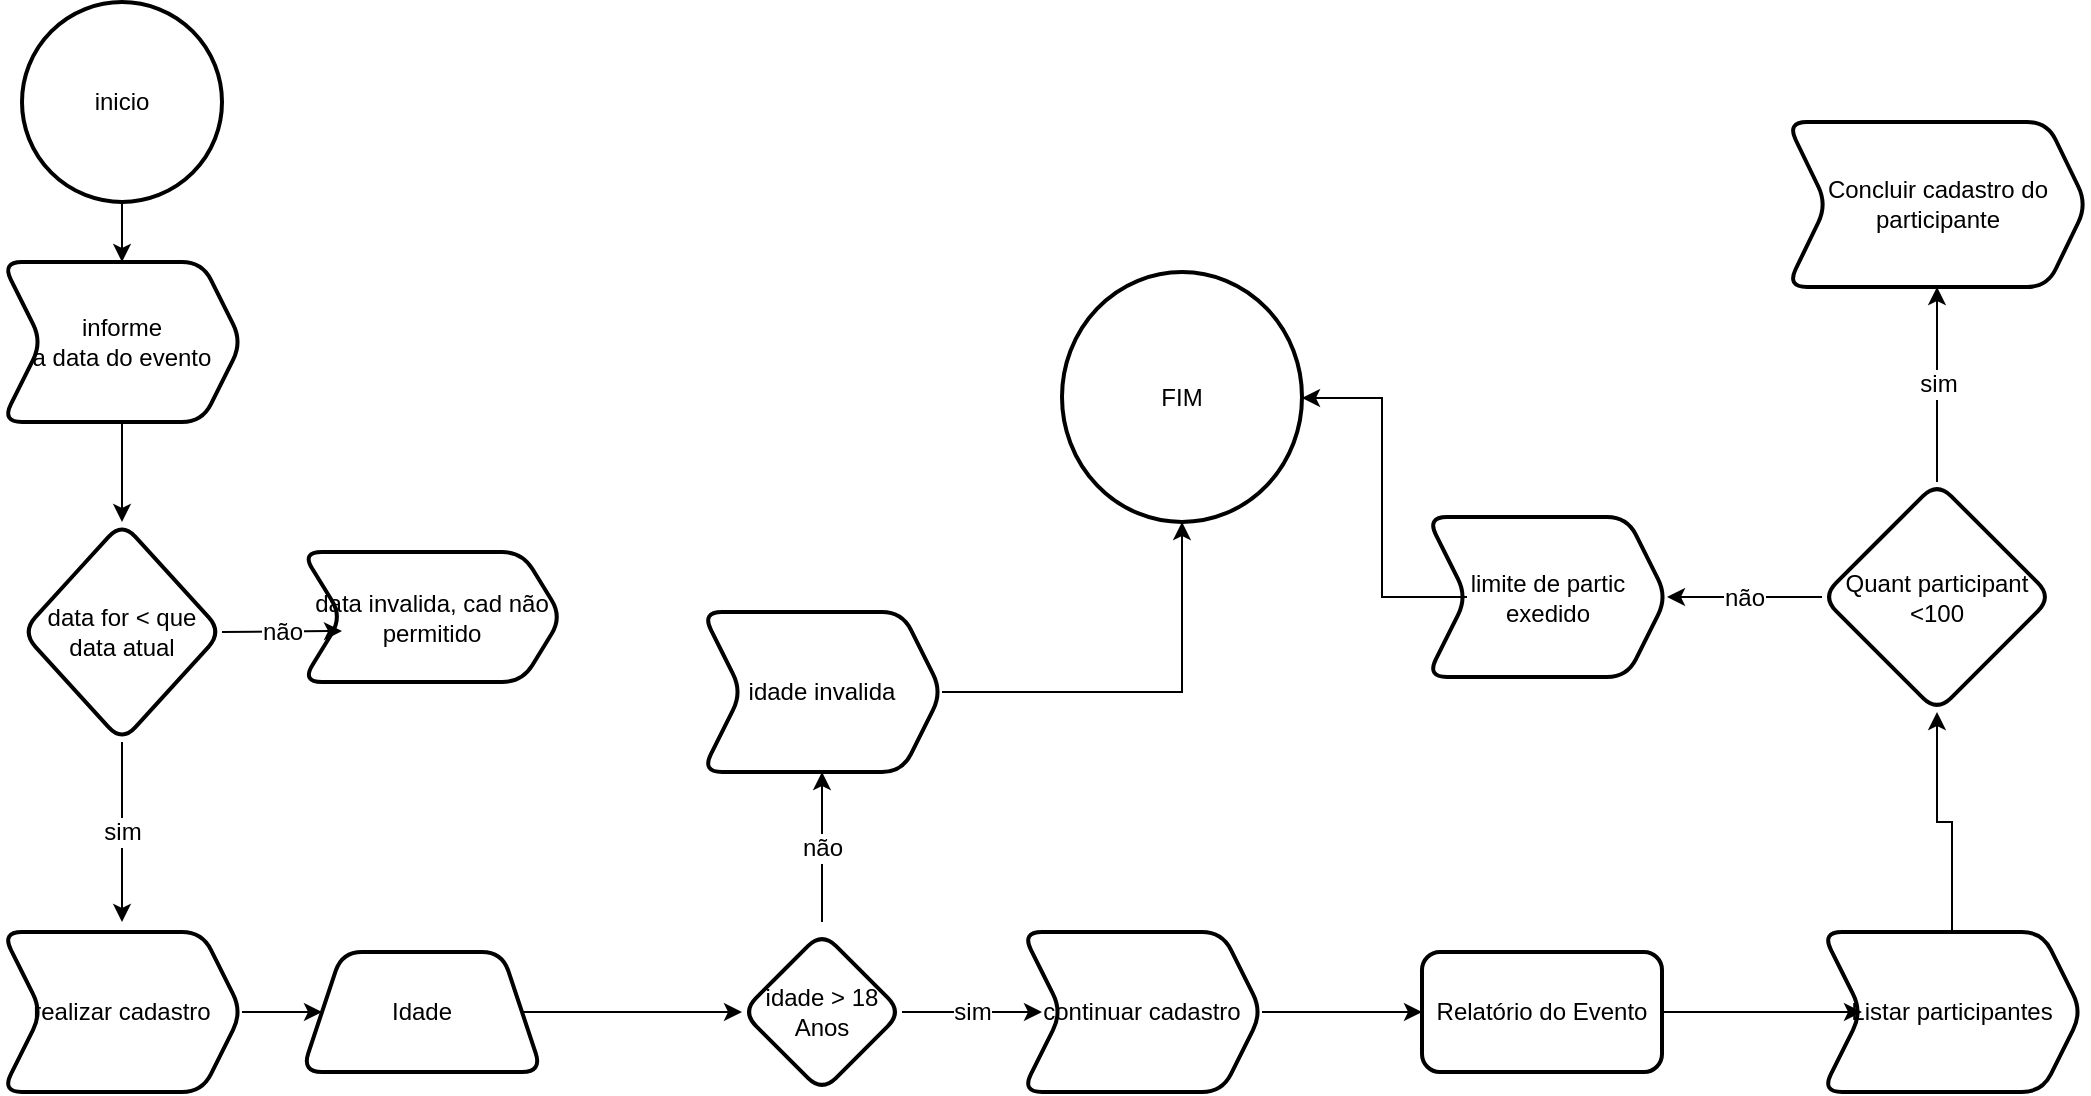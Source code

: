 <mxfile version="15.9.4" type="github">
  <diagram id="C5RBs43oDa-KdzZeNtuy" name="Page-1">
    <mxGraphModel dx="1403" dy="524" grid="1" gridSize="10" guides="1" tooltips="1" connect="1" arrows="1" fold="1" page="1" pageScale="1" pageWidth="827" pageHeight="1169" math="0" shadow="0">
      <root>
        <mxCell id="WIyWlLk6GJQsqaUBKTNV-0" />
        <mxCell id="WIyWlLk6GJQsqaUBKTNV-1" parent="WIyWlLk6GJQsqaUBKTNV-0" />
        <mxCell id="1PmJ6epbdQqUSKBJFbhU-6" value="" style="edgeStyle=orthogonalEdgeStyle;rounded=0;orthogonalLoop=1;jettySize=auto;html=1;fontFamily=Helvetica;fontSize=12;fontColor=default;" edge="1" parent="WIyWlLk6GJQsqaUBKTNV-1" source="1PmJ6epbdQqUSKBJFbhU-3" target="1PmJ6epbdQqUSKBJFbhU-5">
          <mxGeometry relative="1" as="geometry" />
        </mxCell>
        <mxCell id="1PmJ6epbdQqUSKBJFbhU-3" value="inicio" style="strokeWidth=2;html=1;shape=mxgraph.flowchart.start_2;whiteSpace=wrap;rounded=1;shadow=0;glass=0;fontFamily=Helvetica;fontSize=12;fontColor=default;fillColor=none;" vertex="1" parent="WIyWlLk6GJQsqaUBKTNV-1">
          <mxGeometry x="10" y="100" width="100" height="100" as="geometry" />
        </mxCell>
        <mxCell id="1PmJ6epbdQqUSKBJFbhU-8" value="" style="edgeStyle=orthogonalEdgeStyle;rounded=0;orthogonalLoop=1;jettySize=auto;html=1;fontFamily=Helvetica;fontSize=12;fontColor=default;" edge="1" parent="WIyWlLk6GJQsqaUBKTNV-1" source="1PmJ6epbdQqUSKBJFbhU-5" target="1PmJ6epbdQqUSKBJFbhU-7">
          <mxGeometry relative="1" as="geometry" />
        </mxCell>
        <mxCell id="1PmJ6epbdQqUSKBJFbhU-5" value="informe &lt;br&gt;a data do evento" style="shape=step;perimeter=stepPerimeter;whiteSpace=wrap;html=1;fixedSize=1;fillColor=none;strokeWidth=2;rounded=1;shadow=0;glass=0;align=center;" vertex="1" parent="WIyWlLk6GJQsqaUBKTNV-1">
          <mxGeometry y="230" width="120" height="80" as="geometry" />
        </mxCell>
        <mxCell id="1PmJ6epbdQqUSKBJFbhU-7" value="data for &amp;lt; que data atual" style="rhombus;whiteSpace=wrap;html=1;fillColor=none;strokeWidth=2;rounded=1;shadow=0;glass=0;" vertex="1" parent="WIyWlLk6GJQsqaUBKTNV-1">
          <mxGeometry x="10" y="360" width="100" height="110" as="geometry" />
        </mxCell>
        <mxCell id="1PmJ6epbdQqUSKBJFbhU-9" value="data invalida, cad não permitido" style="shape=step;perimeter=stepPerimeter;whiteSpace=wrap;html=1;fixedSize=1;fillColor=none;strokeWidth=2;rounded=1;shadow=0;glass=0;" vertex="1" parent="WIyWlLk6GJQsqaUBKTNV-1">
          <mxGeometry x="150" y="375" width="130" height="65" as="geometry" />
        </mxCell>
        <mxCell id="1PmJ6epbdQqUSKBJFbhU-34" value="" style="edgeStyle=orthogonalEdgeStyle;rounded=0;orthogonalLoop=1;jettySize=auto;html=1;fontFamily=Helvetica;fontSize=12;fontColor=default;" edge="1" parent="WIyWlLk6GJQsqaUBKTNV-1" source="1PmJ6epbdQqUSKBJFbhU-12" target="1PmJ6epbdQqUSKBJFbhU-33">
          <mxGeometry relative="1" as="geometry" />
        </mxCell>
        <mxCell id="1PmJ6epbdQqUSKBJFbhU-12" value="realizar cadastro" style="shape=step;perimeter=stepPerimeter;whiteSpace=wrap;html=1;fixedSize=1;fillColor=none;strokeWidth=2;rounded=1;shadow=0;glass=0;" vertex="1" parent="WIyWlLk6GJQsqaUBKTNV-1">
          <mxGeometry y="565" width="120" height="80" as="geometry" />
        </mxCell>
        <mxCell id="1PmJ6epbdQqUSKBJFbhU-25" value="" style="endArrow=classic;html=1;rounded=0;fontFamily=Helvetica;fontSize=12;fontColor=default;" edge="1" parent="WIyWlLk6GJQsqaUBKTNV-1">
          <mxGeometry relative="1" as="geometry">
            <mxPoint x="110" y="415" as="sourcePoint" />
            <mxPoint x="170" y="414.5" as="targetPoint" />
          </mxGeometry>
        </mxCell>
        <mxCell id="1PmJ6epbdQqUSKBJFbhU-26" value="não" style="edgeLabel;resizable=0;html=1;align=center;verticalAlign=middle;rounded=1;shadow=0;glass=0;fontFamily=Helvetica;fontSize=12;fontColor=default;strokeColor=default;strokeWidth=1;fillColor=none;" connectable="0" vertex="1" parent="1PmJ6epbdQqUSKBJFbhU-25">
          <mxGeometry relative="1" as="geometry" />
        </mxCell>
        <mxCell id="1PmJ6epbdQqUSKBJFbhU-27" value="" style="endArrow=classic;html=1;rounded=0;fontFamily=Helvetica;fontSize=12;fontColor=default;" edge="1" parent="WIyWlLk6GJQsqaUBKTNV-1" source="1PmJ6epbdQqUSKBJFbhU-7">
          <mxGeometry relative="1" as="geometry">
            <mxPoint x="30" y="510" as="sourcePoint" />
            <mxPoint x="60" y="560" as="targetPoint" />
            <Array as="points">
              <mxPoint x="60" y="510" />
            </Array>
          </mxGeometry>
        </mxCell>
        <mxCell id="1PmJ6epbdQqUSKBJFbhU-28" value="sim" style="edgeLabel;resizable=0;html=1;align=center;verticalAlign=middle;rounded=1;shadow=0;glass=0;fontFamily=Helvetica;fontSize=12;fontColor=default;strokeColor=default;strokeWidth=1;fillColor=none;" connectable="0" vertex="1" parent="1PmJ6epbdQqUSKBJFbhU-27">
          <mxGeometry relative="1" as="geometry" />
        </mxCell>
        <mxCell id="1PmJ6epbdQqUSKBJFbhU-36" value="" style="edgeStyle=orthogonalEdgeStyle;rounded=0;orthogonalLoop=1;jettySize=auto;html=1;fontFamily=Helvetica;fontSize=12;fontColor=default;" edge="1" parent="WIyWlLk6GJQsqaUBKTNV-1" source="1PmJ6epbdQqUSKBJFbhU-33" target="1PmJ6epbdQqUSKBJFbhU-35">
          <mxGeometry relative="1" as="geometry" />
        </mxCell>
        <mxCell id="1PmJ6epbdQqUSKBJFbhU-33" value="Idade" style="shape=trapezoid;perimeter=trapezoidPerimeter;whiteSpace=wrap;html=1;fixedSize=1;fillColor=none;strokeWidth=2;rounded=1;shadow=0;glass=0;" vertex="1" parent="WIyWlLk6GJQsqaUBKTNV-1">
          <mxGeometry x="150" y="575" width="120" height="60" as="geometry" />
        </mxCell>
        <mxCell id="1PmJ6epbdQqUSKBJFbhU-35" value="idade &amp;gt; 18 Anos" style="rhombus;whiteSpace=wrap;html=1;fillColor=none;strokeWidth=2;rounded=1;shadow=0;glass=0;" vertex="1" parent="WIyWlLk6GJQsqaUBKTNV-1">
          <mxGeometry x="370" y="565" width="80" height="80" as="geometry" />
        </mxCell>
        <mxCell id="1PmJ6epbdQqUSKBJFbhU-40" value="" style="edgeStyle=orthogonalEdgeStyle;rounded=0;orthogonalLoop=1;jettySize=auto;html=1;fontFamily=Helvetica;fontSize=12;fontColor=default;" edge="1" parent="WIyWlLk6GJQsqaUBKTNV-1" source="1PmJ6epbdQqUSKBJFbhU-37" target="1PmJ6epbdQqUSKBJFbhU-39">
          <mxGeometry relative="1" as="geometry" />
        </mxCell>
        <mxCell id="1PmJ6epbdQqUSKBJFbhU-37" value="idade invalida" style="shape=step;perimeter=stepPerimeter;whiteSpace=wrap;html=1;fixedSize=1;fillColor=none;strokeWidth=2;rounded=1;shadow=0;glass=0;" vertex="1" parent="WIyWlLk6GJQsqaUBKTNV-1">
          <mxGeometry x="350" y="405" width="120" height="80" as="geometry" />
        </mxCell>
        <mxCell id="1PmJ6epbdQqUSKBJFbhU-39" value="FIM" style="ellipse;whiteSpace=wrap;html=1;fillColor=none;strokeWidth=2;rounded=1;shadow=0;glass=0;" vertex="1" parent="WIyWlLk6GJQsqaUBKTNV-1">
          <mxGeometry x="530" y="235" width="120" height="125" as="geometry" />
        </mxCell>
        <mxCell id="1PmJ6epbdQqUSKBJFbhU-41" value="" style="endArrow=classic;html=1;rounded=0;fontFamily=Helvetica;fontSize=12;fontColor=default;entryX=0.5;entryY=1;entryDx=0;entryDy=0;" edge="1" parent="WIyWlLk6GJQsqaUBKTNV-1" target="1PmJ6epbdQqUSKBJFbhU-37">
          <mxGeometry relative="1" as="geometry">
            <mxPoint x="410" y="560" as="sourcePoint" />
            <mxPoint x="414" y="500" as="targetPoint" />
          </mxGeometry>
        </mxCell>
        <mxCell id="1PmJ6epbdQqUSKBJFbhU-42" value="não" style="edgeLabel;resizable=0;html=1;align=center;verticalAlign=middle;rounded=1;shadow=0;glass=0;fontFamily=Helvetica;fontSize=12;fontColor=default;strokeColor=default;strokeWidth=1;fillColor=none;" connectable="0" vertex="1" parent="1PmJ6epbdQqUSKBJFbhU-41">
          <mxGeometry relative="1" as="geometry" />
        </mxCell>
        <mxCell id="1PmJ6epbdQqUSKBJFbhU-49" value="" style="edgeStyle=orthogonalEdgeStyle;rounded=0;orthogonalLoop=1;jettySize=auto;html=1;fontFamily=Helvetica;fontSize=12;fontColor=default;" edge="1" parent="WIyWlLk6GJQsqaUBKTNV-1" source="1PmJ6epbdQqUSKBJFbhU-43" target="1PmJ6epbdQqUSKBJFbhU-48">
          <mxGeometry relative="1" as="geometry" />
        </mxCell>
        <mxCell id="1PmJ6epbdQqUSKBJFbhU-43" value="continuar cadastro" style="shape=step;perimeter=stepPerimeter;whiteSpace=wrap;html=1;fixedSize=1;fillColor=none;strokeWidth=2;rounded=1;shadow=0;glass=0;" vertex="1" parent="WIyWlLk6GJQsqaUBKTNV-1">
          <mxGeometry x="510" y="565" width="120" height="80" as="geometry" />
        </mxCell>
        <mxCell id="1PmJ6epbdQqUSKBJFbhU-45" value="" style="endArrow=classic;html=1;rounded=0;fontFamily=Helvetica;fontSize=12;fontColor=default;exitX=1;exitY=0.5;exitDx=0;exitDy=0;" edge="1" parent="WIyWlLk6GJQsqaUBKTNV-1" source="1PmJ6epbdQqUSKBJFbhU-35">
          <mxGeometry relative="1" as="geometry">
            <mxPoint x="430" y="604.5" as="sourcePoint" />
            <mxPoint x="520" y="605" as="targetPoint" />
          </mxGeometry>
        </mxCell>
        <mxCell id="1PmJ6epbdQqUSKBJFbhU-46" value="sim" style="edgeLabel;resizable=0;html=1;align=center;verticalAlign=middle;rounded=1;shadow=0;glass=0;fontFamily=Helvetica;fontSize=12;fontColor=default;strokeColor=default;strokeWidth=1;fillColor=none;" connectable="0" vertex="1" parent="1PmJ6epbdQqUSKBJFbhU-45">
          <mxGeometry relative="1" as="geometry" />
        </mxCell>
        <mxCell id="1PmJ6epbdQqUSKBJFbhU-51" value="" style="edgeStyle=orthogonalEdgeStyle;rounded=0;orthogonalLoop=1;jettySize=auto;html=1;fontFamily=Helvetica;fontSize=12;fontColor=default;" edge="1" parent="WIyWlLk6GJQsqaUBKTNV-1" source="1PmJ6epbdQqUSKBJFbhU-48" target="1PmJ6epbdQqUSKBJFbhU-50">
          <mxGeometry relative="1" as="geometry" />
        </mxCell>
        <mxCell id="1PmJ6epbdQqUSKBJFbhU-48" value="Relatório do Evento" style="whiteSpace=wrap;html=1;fillColor=none;strokeWidth=2;rounded=1;shadow=0;glass=0;" vertex="1" parent="WIyWlLk6GJQsqaUBKTNV-1">
          <mxGeometry x="710" y="575" width="120" height="60" as="geometry" />
        </mxCell>
        <mxCell id="1PmJ6epbdQqUSKBJFbhU-53" value="" style="edgeStyle=orthogonalEdgeStyle;rounded=0;orthogonalLoop=1;jettySize=auto;html=1;fontFamily=Helvetica;fontSize=12;fontColor=default;" edge="1" parent="WIyWlLk6GJQsqaUBKTNV-1" source="1PmJ6epbdQqUSKBJFbhU-50" target="1PmJ6epbdQqUSKBJFbhU-52">
          <mxGeometry relative="1" as="geometry" />
        </mxCell>
        <mxCell id="1PmJ6epbdQqUSKBJFbhU-50" value="Listar participantes" style="shape=step;perimeter=stepPerimeter;whiteSpace=wrap;html=1;fixedSize=1;fillColor=none;strokeWidth=2;rounded=1;shadow=0;glass=0;" vertex="1" parent="WIyWlLk6GJQsqaUBKTNV-1">
          <mxGeometry x="910" y="565" width="130" height="80" as="geometry" />
        </mxCell>
        <mxCell id="1PmJ6epbdQqUSKBJFbhU-55" value="" style="edgeStyle=orthogonalEdgeStyle;rounded=0;orthogonalLoop=1;jettySize=auto;html=1;fontFamily=Helvetica;fontSize=12;fontColor=default;" edge="1" parent="WIyWlLk6GJQsqaUBKTNV-1" source="1PmJ6epbdQqUSKBJFbhU-54" target="1PmJ6epbdQqUSKBJFbhU-39">
          <mxGeometry relative="1" as="geometry">
            <mxPoint x="690" y="390" as="targetPoint" />
            <Array as="points">
              <mxPoint x="690" y="398" />
              <mxPoint x="690" y="298" />
            </Array>
          </mxGeometry>
        </mxCell>
        <mxCell id="1PmJ6epbdQqUSKBJFbhU-52" value="Quant participant &amp;lt;100" style="rhombus;whiteSpace=wrap;html=1;fillColor=none;strokeWidth=2;rounded=1;shadow=0;glass=0;" vertex="1" parent="WIyWlLk6GJQsqaUBKTNV-1">
          <mxGeometry x="910" y="340" width="115" height="115" as="geometry" />
        </mxCell>
        <mxCell id="1PmJ6epbdQqUSKBJFbhU-54" value="limite de partic exedido" style="shape=step;perimeter=stepPerimeter;whiteSpace=wrap;html=1;fixedSize=1;fillColor=none;strokeWidth=2;rounded=1;shadow=0;glass=0;" vertex="1" parent="WIyWlLk6GJQsqaUBKTNV-1">
          <mxGeometry x="712.5" y="357.5" width="120" height="80" as="geometry" />
        </mxCell>
        <mxCell id="1PmJ6epbdQqUSKBJFbhU-56" value="não" style="endArrow=classic;html=1;rounded=0;fontFamily=Helvetica;fontSize=12;fontColor=default;entryX=1;entryY=0.5;entryDx=0;entryDy=0;exitX=0;exitY=0.5;exitDx=0;exitDy=0;" edge="1" parent="WIyWlLk6GJQsqaUBKTNV-1" source="1PmJ6epbdQqUSKBJFbhU-52" target="1PmJ6epbdQqUSKBJFbhU-54">
          <mxGeometry relative="1" as="geometry">
            <mxPoint x="800" y="250" as="sourcePoint" />
            <mxPoint x="900" y="250" as="targetPoint" />
          </mxGeometry>
        </mxCell>
        <mxCell id="1PmJ6epbdQqUSKBJFbhU-57" value="não" style="edgeLabel;resizable=0;html=1;align=center;verticalAlign=middle;rounded=1;shadow=0;glass=0;fontFamily=Helvetica;fontSize=12;fontColor=default;strokeColor=default;strokeWidth=1;fillColor=none;" connectable="0" vertex="1" parent="1PmJ6epbdQqUSKBJFbhU-56">
          <mxGeometry relative="1" as="geometry" />
        </mxCell>
        <mxCell id="1PmJ6epbdQqUSKBJFbhU-58" value="Concluir cadastro do participante" style="shape=step;perimeter=stepPerimeter;whiteSpace=wrap;html=1;fixedSize=1;fillColor=none;strokeWidth=2;rounded=1;shadow=0;glass=0;" vertex="1" parent="WIyWlLk6GJQsqaUBKTNV-1">
          <mxGeometry x="892.5" y="160" width="150" height="82.5" as="geometry" />
        </mxCell>
        <mxCell id="1PmJ6epbdQqUSKBJFbhU-60" value="" style="endArrow=classic;html=1;rounded=0;fontFamily=Helvetica;fontSize=12;fontColor=default;exitX=0.5;exitY=0;exitDx=0;exitDy=0;entryX=0.5;entryY=1;entryDx=0;entryDy=0;" edge="1" parent="WIyWlLk6GJQsqaUBKTNV-1" source="1PmJ6epbdQqUSKBJFbhU-52" target="1PmJ6epbdQqUSKBJFbhU-58">
          <mxGeometry relative="1" as="geometry">
            <mxPoint x="800" y="240" as="sourcePoint" />
            <mxPoint x="900" y="240" as="targetPoint" />
          </mxGeometry>
        </mxCell>
        <mxCell id="1PmJ6epbdQqUSKBJFbhU-61" value="sim" style="edgeLabel;resizable=0;html=1;align=center;verticalAlign=middle;rounded=1;shadow=0;glass=0;fontFamily=Helvetica;fontSize=12;fontColor=default;strokeColor=default;strokeWidth=1;fillColor=none;" connectable="0" vertex="1" parent="1PmJ6epbdQqUSKBJFbhU-60">
          <mxGeometry relative="1" as="geometry" />
        </mxCell>
      </root>
    </mxGraphModel>
  </diagram>
</mxfile>
